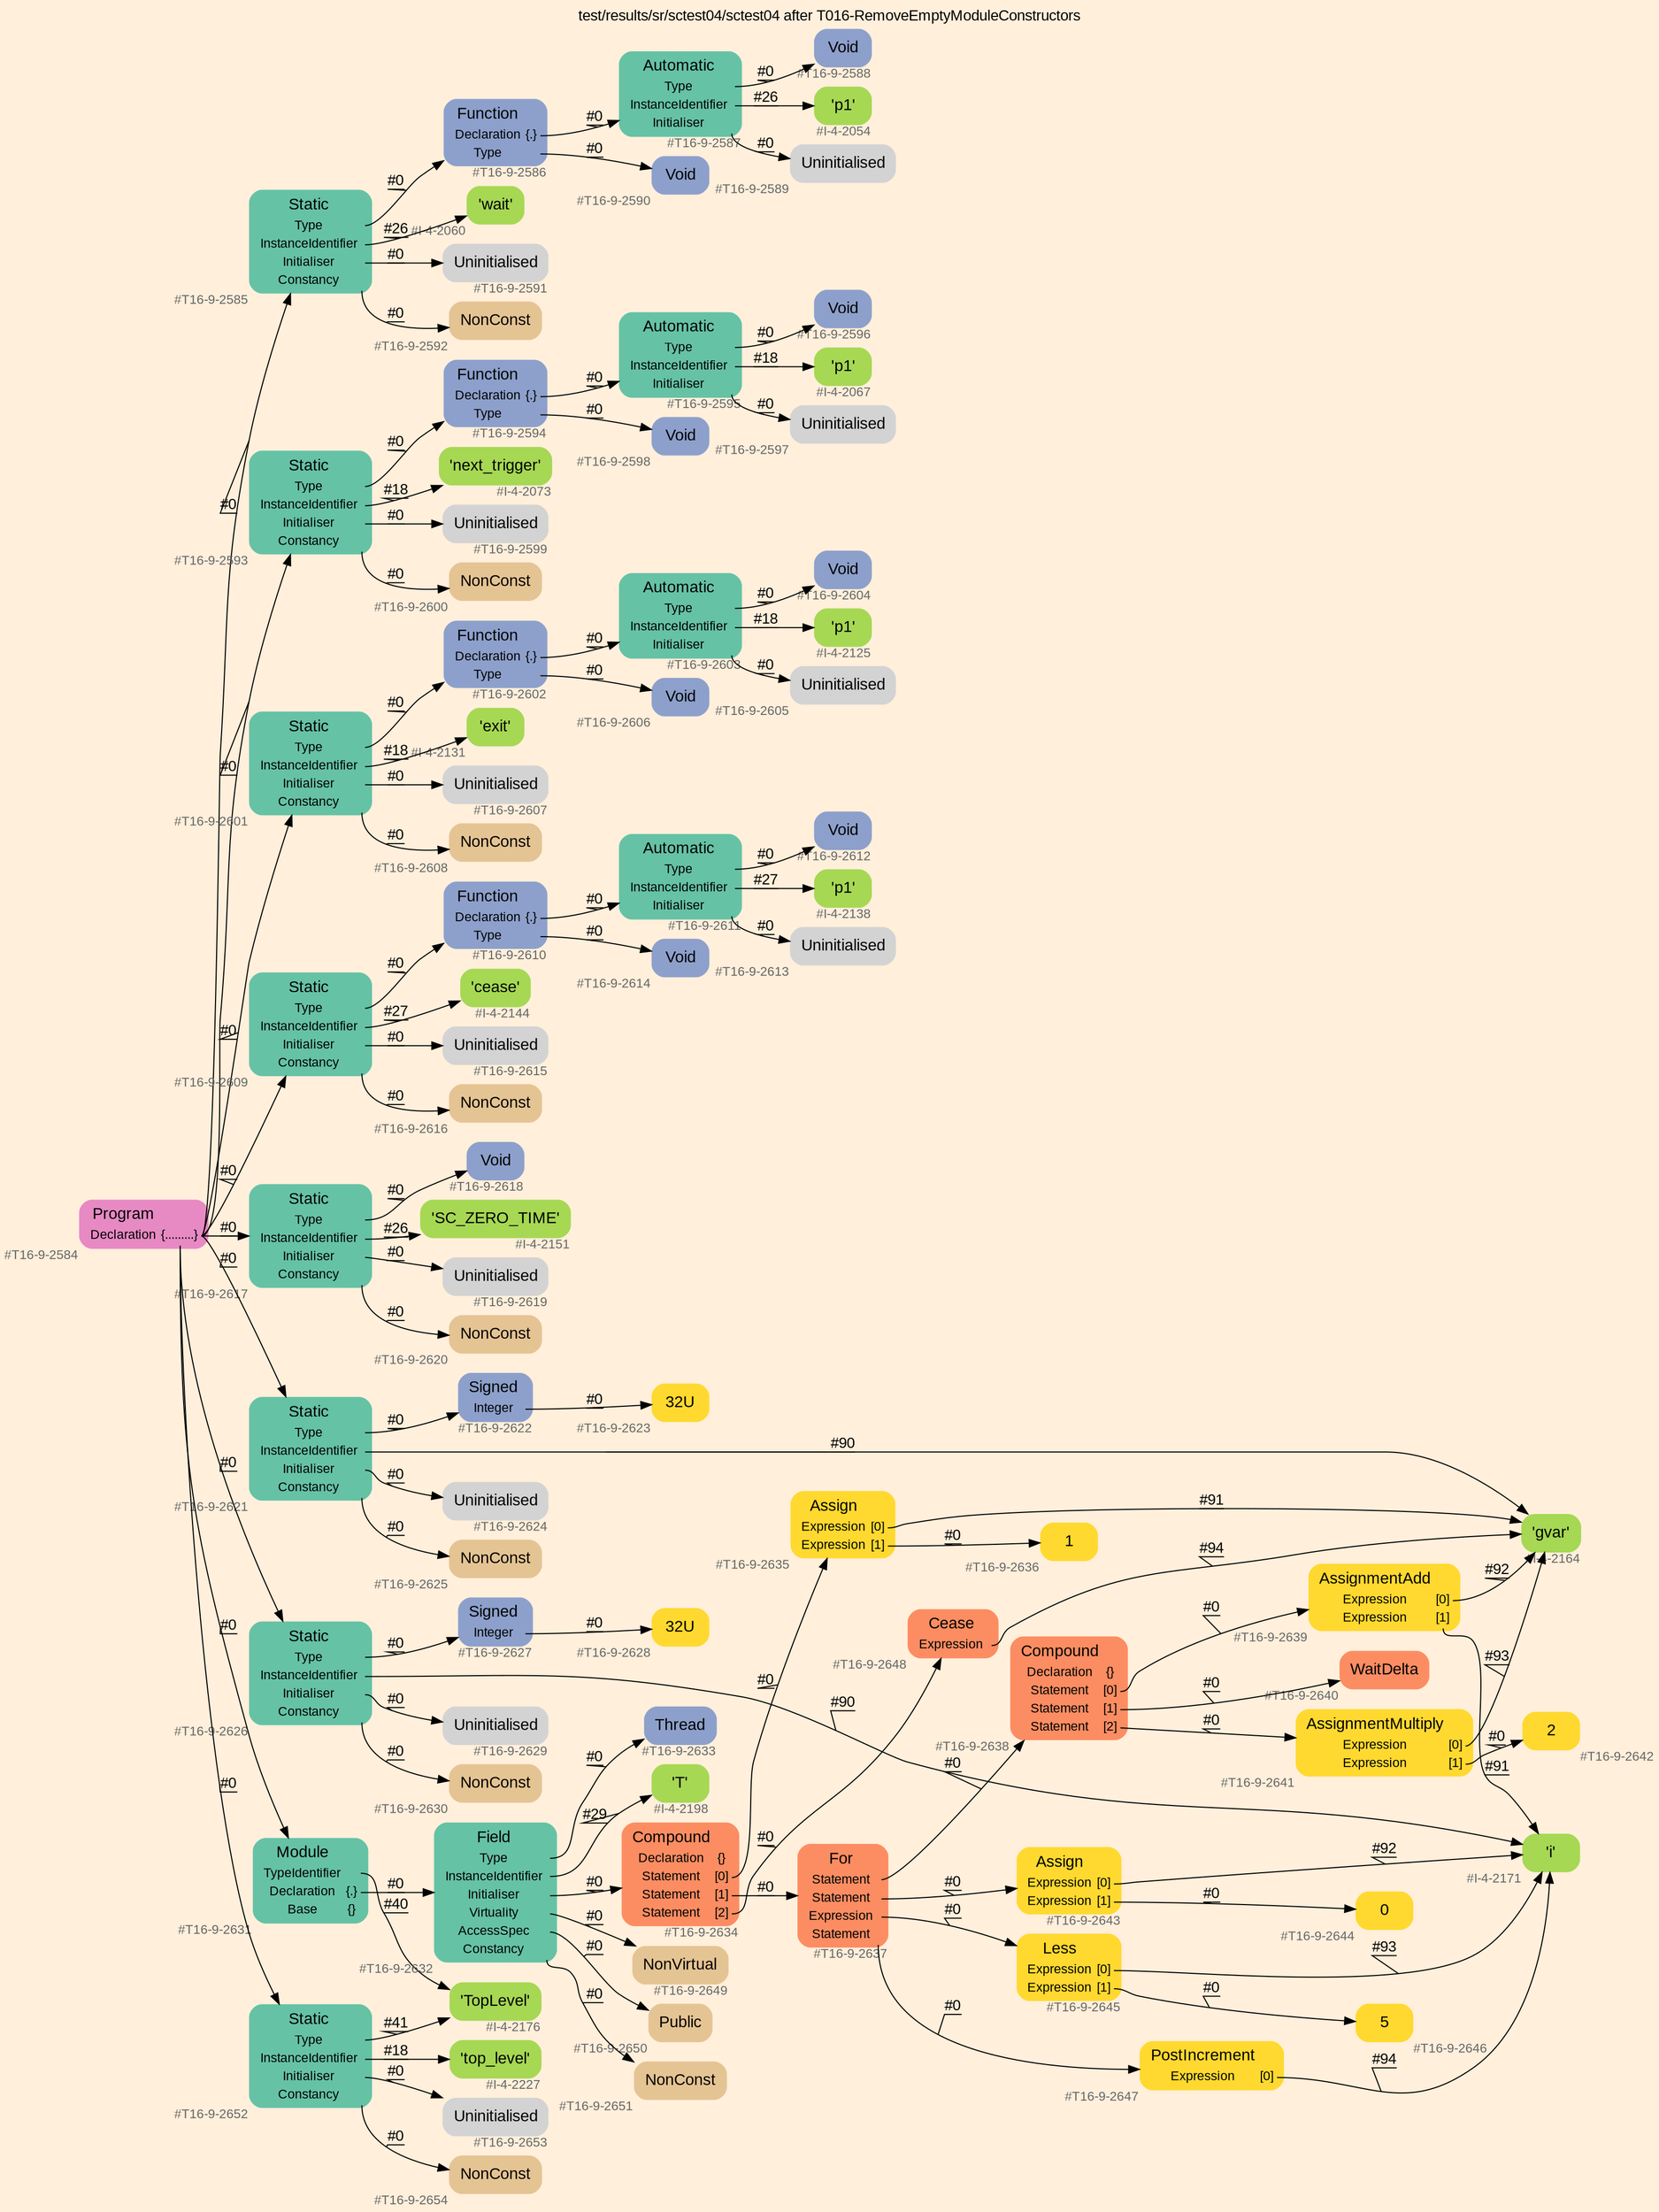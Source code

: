 digraph "test/results/sr/sctest04/sctest04 after T016-RemoveEmptyModuleConstructors" {
label = "test/results/sr/sctest04/sctest04 after T016-RemoveEmptyModuleConstructors"
labelloc = t
graph [
    rankdir = "LR"
    ranksep = 0.3
    bgcolor = antiquewhite1
    color = black
    fontcolor = black
    fontname = "Arial"
];
node [
    fontname = "Arial"
];
edge [
    fontname = "Arial"
];

// -------------------- node figure --------------------
// -------- block #T16-9-2584 ----------
"#T16-9-2584" [
    fillcolor = "/set28/4"
    xlabel = "#T16-9-2584"
    fontsize = "12"
    fontcolor = grey40
    shape = "plaintext"
    label = <<TABLE BORDER="0" CELLBORDER="0" CELLSPACING="0">
     <TR><TD><FONT COLOR="black" POINT-SIZE="15">Program</FONT></TD></TR>
     <TR><TD><FONT COLOR="black" POINT-SIZE="12">Declaration</FONT></TD><TD PORT="port0"><FONT COLOR="black" POINT-SIZE="12">{.........}</FONT></TD></TR>
    </TABLE>>
    style = "rounded,filled"
];

// -------- block #T16-9-2585 ----------
"#T16-9-2585" [
    fillcolor = "/set28/1"
    xlabel = "#T16-9-2585"
    fontsize = "12"
    fontcolor = grey40
    shape = "plaintext"
    label = <<TABLE BORDER="0" CELLBORDER="0" CELLSPACING="0">
     <TR><TD><FONT COLOR="black" POINT-SIZE="15">Static</FONT></TD></TR>
     <TR><TD><FONT COLOR="black" POINT-SIZE="12">Type</FONT></TD><TD PORT="port0"></TD></TR>
     <TR><TD><FONT COLOR="black" POINT-SIZE="12">InstanceIdentifier</FONT></TD><TD PORT="port1"></TD></TR>
     <TR><TD><FONT COLOR="black" POINT-SIZE="12">Initialiser</FONT></TD><TD PORT="port2"></TD></TR>
     <TR><TD><FONT COLOR="black" POINT-SIZE="12">Constancy</FONT></TD><TD PORT="port3"></TD></TR>
    </TABLE>>
    style = "rounded,filled"
];

// -------- block #T16-9-2586 ----------
"#T16-9-2586" [
    fillcolor = "/set28/3"
    xlabel = "#T16-9-2586"
    fontsize = "12"
    fontcolor = grey40
    shape = "plaintext"
    label = <<TABLE BORDER="0" CELLBORDER="0" CELLSPACING="0">
     <TR><TD><FONT COLOR="black" POINT-SIZE="15">Function</FONT></TD></TR>
     <TR><TD><FONT COLOR="black" POINT-SIZE="12">Declaration</FONT></TD><TD PORT="port0"><FONT COLOR="black" POINT-SIZE="12">{.}</FONT></TD></TR>
     <TR><TD><FONT COLOR="black" POINT-SIZE="12">Type</FONT></TD><TD PORT="port1"></TD></TR>
    </TABLE>>
    style = "rounded,filled"
];

// -------- block #T16-9-2587 ----------
"#T16-9-2587" [
    fillcolor = "/set28/1"
    xlabel = "#T16-9-2587"
    fontsize = "12"
    fontcolor = grey40
    shape = "plaintext"
    label = <<TABLE BORDER="0" CELLBORDER="0" CELLSPACING="0">
     <TR><TD><FONT COLOR="black" POINT-SIZE="15">Automatic</FONT></TD></TR>
     <TR><TD><FONT COLOR="black" POINT-SIZE="12">Type</FONT></TD><TD PORT="port0"></TD></TR>
     <TR><TD><FONT COLOR="black" POINT-SIZE="12">InstanceIdentifier</FONT></TD><TD PORT="port1"></TD></TR>
     <TR><TD><FONT COLOR="black" POINT-SIZE="12">Initialiser</FONT></TD><TD PORT="port2"></TD></TR>
    </TABLE>>
    style = "rounded,filled"
];

// -------- block #T16-9-2588 ----------
"#T16-9-2588" [
    fillcolor = "/set28/3"
    xlabel = "#T16-9-2588"
    fontsize = "12"
    fontcolor = grey40
    shape = "plaintext"
    label = <<TABLE BORDER="0" CELLBORDER="0" CELLSPACING="0">
     <TR><TD><FONT COLOR="black" POINT-SIZE="15">Void</FONT></TD></TR>
    </TABLE>>
    style = "rounded,filled"
];

// -------- block #I-4-2054 ----------
"#I-4-2054" [
    fillcolor = "/set28/5"
    xlabel = "#I-4-2054"
    fontsize = "12"
    fontcolor = grey40
    shape = "plaintext"
    label = <<TABLE BORDER="0" CELLBORDER="0" CELLSPACING="0">
     <TR><TD><FONT COLOR="black" POINT-SIZE="15">'p1'</FONT></TD></TR>
    </TABLE>>
    style = "rounded,filled"
];

// -------- block #T16-9-2589 ----------
"#T16-9-2589" [
    xlabel = "#T16-9-2589"
    fontsize = "12"
    fontcolor = grey40
    shape = "plaintext"
    label = <<TABLE BORDER="0" CELLBORDER="0" CELLSPACING="0">
     <TR><TD><FONT COLOR="black" POINT-SIZE="15">Uninitialised</FONT></TD></TR>
    </TABLE>>
    style = "rounded,filled"
];

// -------- block #T16-9-2590 ----------
"#T16-9-2590" [
    fillcolor = "/set28/3"
    xlabel = "#T16-9-2590"
    fontsize = "12"
    fontcolor = grey40
    shape = "plaintext"
    label = <<TABLE BORDER="0" CELLBORDER="0" CELLSPACING="0">
     <TR><TD><FONT COLOR="black" POINT-SIZE="15">Void</FONT></TD></TR>
    </TABLE>>
    style = "rounded,filled"
];

// -------- block #I-4-2060 ----------
"#I-4-2060" [
    fillcolor = "/set28/5"
    xlabel = "#I-4-2060"
    fontsize = "12"
    fontcolor = grey40
    shape = "plaintext"
    label = <<TABLE BORDER="0" CELLBORDER="0" CELLSPACING="0">
     <TR><TD><FONT COLOR="black" POINT-SIZE="15">'wait'</FONT></TD></TR>
    </TABLE>>
    style = "rounded,filled"
];

// -------- block #T16-9-2591 ----------
"#T16-9-2591" [
    xlabel = "#T16-9-2591"
    fontsize = "12"
    fontcolor = grey40
    shape = "plaintext"
    label = <<TABLE BORDER="0" CELLBORDER="0" CELLSPACING="0">
     <TR><TD><FONT COLOR="black" POINT-SIZE="15">Uninitialised</FONT></TD></TR>
    </TABLE>>
    style = "rounded,filled"
];

// -------- block #T16-9-2592 ----------
"#T16-9-2592" [
    fillcolor = "/set28/7"
    xlabel = "#T16-9-2592"
    fontsize = "12"
    fontcolor = grey40
    shape = "plaintext"
    label = <<TABLE BORDER="0" CELLBORDER="0" CELLSPACING="0">
     <TR><TD><FONT COLOR="black" POINT-SIZE="15">NonConst</FONT></TD></TR>
    </TABLE>>
    style = "rounded,filled"
];

// -------- block #T16-9-2593 ----------
"#T16-9-2593" [
    fillcolor = "/set28/1"
    xlabel = "#T16-9-2593"
    fontsize = "12"
    fontcolor = grey40
    shape = "plaintext"
    label = <<TABLE BORDER="0" CELLBORDER="0" CELLSPACING="0">
     <TR><TD><FONT COLOR="black" POINT-SIZE="15">Static</FONT></TD></TR>
     <TR><TD><FONT COLOR="black" POINT-SIZE="12">Type</FONT></TD><TD PORT="port0"></TD></TR>
     <TR><TD><FONT COLOR="black" POINT-SIZE="12">InstanceIdentifier</FONT></TD><TD PORT="port1"></TD></TR>
     <TR><TD><FONT COLOR="black" POINT-SIZE="12">Initialiser</FONT></TD><TD PORT="port2"></TD></TR>
     <TR><TD><FONT COLOR="black" POINT-SIZE="12">Constancy</FONT></TD><TD PORT="port3"></TD></TR>
    </TABLE>>
    style = "rounded,filled"
];

// -------- block #T16-9-2594 ----------
"#T16-9-2594" [
    fillcolor = "/set28/3"
    xlabel = "#T16-9-2594"
    fontsize = "12"
    fontcolor = grey40
    shape = "plaintext"
    label = <<TABLE BORDER="0" CELLBORDER="0" CELLSPACING="0">
     <TR><TD><FONT COLOR="black" POINT-SIZE="15">Function</FONT></TD></TR>
     <TR><TD><FONT COLOR="black" POINT-SIZE="12">Declaration</FONT></TD><TD PORT="port0"><FONT COLOR="black" POINT-SIZE="12">{.}</FONT></TD></TR>
     <TR><TD><FONT COLOR="black" POINT-SIZE="12">Type</FONT></TD><TD PORT="port1"></TD></TR>
    </TABLE>>
    style = "rounded,filled"
];

// -------- block #T16-9-2595 ----------
"#T16-9-2595" [
    fillcolor = "/set28/1"
    xlabel = "#T16-9-2595"
    fontsize = "12"
    fontcolor = grey40
    shape = "plaintext"
    label = <<TABLE BORDER="0" CELLBORDER="0" CELLSPACING="0">
     <TR><TD><FONT COLOR="black" POINT-SIZE="15">Automatic</FONT></TD></TR>
     <TR><TD><FONT COLOR="black" POINT-SIZE="12">Type</FONT></TD><TD PORT="port0"></TD></TR>
     <TR><TD><FONT COLOR="black" POINT-SIZE="12">InstanceIdentifier</FONT></TD><TD PORT="port1"></TD></TR>
     <TR><TD><FONT COLOR="black" POINT-SIZE="12">Initialiser</FONT></TD><TD PORT="port2"></TD></TR>
    </TABLE>>
    style = "rounded,filled"
];

// -------- block #T16-9-2596 ----------
"#T16-9-2596" [
    fillcolor = "/set28/3"
    xlabel = "#T16-9-2596"
    fontsize = "12"
    fontcolor = grey40
    shape = "plaintext"
    label = <<TABLE BORDER="0" CELLBORDER="0" CELLSPACING="0">
     <TR><TD><FONT COLOR="black" POINT-SIZE="15">Void</FONT></TD></TR>
    </TABLE>>
    style = "rounded,filled"
];

// -------- block #I-4-2067 ----------
"#I-4-2067" [
    fillcolor = "/set28/5"
    xlabel = "#I-4-2067"
    fontsize = "12"
    fontcolor = grey40
    shape = "plaintext"
    label = <<TABLE BORDER="0" CELLBORDER="0" CELLSPACING="0">
     <TR><TD><FONT COLOR="black" POINT-SIZE="15">'p1'</FONT></TD></TR>
    </TABLE>>
    style = "rounded,filled"
];

// -------- block #T16-9-2597 ----------
"#T16-9-2597" [
    xlabel = "#T16-9-2597"
    fontsize = "12"
    fontcolor = grey40
    shape = "plaintext"
    label = <<TABLE BORDER="0" CELLBORDER="0" CELLSPACING="0">
     <TR><TD><FONT COLOR="black" POINT-SIZE="15">Uninitialised</FONT></TD></TR>
    </TABLE>>
    style = "rounded,filled"
];

// -------- block #T16-9-2598 ----------
"#T16-9-2598" [
    fillcolor = "/set28/3"
    xlabel = "#T16-9-2598"
    fontsize = "12"
    fontcolor = grey40
    shape = "plaintext"
    label = <<TABLE BORDER="0" CELLBORDER="0" CELLSPACING="0">
     <TR><TD><FONT COLOR="black" POINT-SIZE="15">Void</FONT></TD></TR>
    </TABLE>>
    style = "rounded,filled"
];

// -------- block #I-4-2073 ----------
"#I-4-2073" [
    fillcolor = "/set28/5"
    xlabel = "#I-4-2073"
    fontsize = "12"
    fontcolor = grey40
    shape = "plaintext"
    label = <<TABLE BORDER="0" CELLBORDER="0" CELLSPACING="0">
     <TR><TD><FONT COLOR="black" POINT-SIZE="15">'next_trigger'</FONT></TD></TR>
    </TABLE>>
    style = "rounded,filled"
];

// -------- block #T16-9-2599 ----------
"#T16-9-2599" [
    xlabel = "#T16-9-2599"
    fontsize = "12"
    fontcolor = grey40
    shape = "plaintext"
    label = <<TABLE BORDER="0" CELLBORDER="0" CELLSPACING="0">
     <TR><TD><FONT COLOR="black" POINT-SIZE="15">Uninitialised</FONT></TD></TR>
    </TABLE>>
    style = "rounded,filled"
];

// -------- block #T16-9-2600 ----------
"#T16-9-2600" [
    fillcolor = "/set28/7"
    xlabel = "#T16-9-2600"
    fontsize = "12"
    fontcolor = grey40
    shape = "plaintext"
    label = <<TABLE BORDER="0" CELLBORDER="0" CELLSPACING="0">
     <TR><TD><FONT COLOR="black" POINT-SIZE="15">NonConst</FONT></TD></TR>
    </TABLE>>
    style = "rounded,filled"
];

// -------- block #T16-9-2601 ----------
"#T16-9-2601" [
    fillcolor = "/set28/1"
    xlabel = "#T16-9-2601"
    fontsize = "12"
    fontcolor = grey40
    shape = "plaintext"
    label = <<TABLE BORDER="0" CELLBORDER="0" CELLSPACING="0">
     <TR><TD><FONT COLOR="black" POINT-SIZE="15">Static</FONT></TD></TR>
     <TR><TD><FONT COLOR="black" POINT-SIZE="12">Type</FONT></TD><TD PORT="port0"></TD></TR>
     <TR><TD><FONT COLOR="black" POINT-SIZE="12">InstanceIdentifier</FONT></TD><TD PORT="port1"></TD></TR>
     <TR><TD><FONT COLOR="black" POINT-SIZE="12">Initialiser</FONT></TD><TD PORT="port2"></TD></TR>
     <TR><TD><FONT COLOR="black" POINT-SIZE="12">Constancy</FONT></TD><TD PORT="port3"></TD></TR>
    </TABLE>>
    style = "rounded,filled"
];

// -------- block #T16-9-2602 ----------
"#T16-9-2602" [
    fillcolor = "/set28/3"
    xlabel = "#T16-9-2602"
    fontsize = "12"
    fontcolor = grey40
    shape = "plaintext"
    label = <<TABLE BORDER="0" CELLBORDER="0" CELLSPACING="0">
     <TR><TD><FONT COLOR="black" POINT-SIZE="15">Function</FONT></TD></TR>
     <TR><TD><FONT COLOR="black" POINT-SIZE="12">Declaration</FONT></TD><TD PORT="port0"><FONT COLOR="black" POINT-SIZE="12">{.}</FONT></TD></TR>
     <TR><TD><FONT COLOR="black" POINT-SIZE="12">Type</FONT></TD><TD PORT="port1"></TD></TR>
    </TABLE>>
    style = "rounded,filled"
];

// -------- block #T16-9-2603 ----------
"#T16-9-2603" [
    fillcolor = "/set28/1"
    xlabel = "#T16-9-2603"
    fontsize = "12"
    fontcolor = grey40
    shape = "plaintext"
    label = <<TABLE BORDER="0" CELLBORDER="0" CELLSPACING="0">
     <TR><TD><FONT COLOR="black" POINT-SIZE="15">Automatic</FONT></TD></TR>
     <TR><TD><FONT COLOR="black" POINT-SIZE="12">Type</FONT></TD><TD PORT="port0"></TD></TR>
     <TR><TD><FONT COLOR="black" POINT-SIZE="12">InstanceIdentifier</FONT></TD><TD PORT="port1"></TD></TR>
     <TR><TD><FONT COLOR="black" POINT-SIZE="12">Initialiser</FONT></TD><TD PORT="port2"></TD></TR>
    </TABLE>>
    style = "rounded,filled"
];

// -------- block #T16-9-2604 ----------
"#T16-9-2604" [
    fillcolor = "/set28/3"
    xlabel = "#T16-9-2604"
    fontsize = "12"
    fontcolor = grey40
    shape = "plaintext"
    label = <<TABLE BORDER="0" CELLBORDER="0" CELLSPACING="0">
     <TR><TD><FONT COLOR="black" POINT-SIZE="15">Void</FONT></TD></TR>
    </TABLE>>
    style = "rounded,filled"
];

// -------- block #I-4-2125 ----------
"#I-4-2125" [
    fillcolor = "/set28/5"
    xlabel = "#I-4-2125"
    fontsize = "12"
    fontcolor = grey40
    shape = "plaintext"
    label = <<TABLE BORDER="0" CELLBORDER="0" CELLSPACING="0">
     <TR><TD><FONT COLOR="black" POINT-SIZE="15">'p1'</FONT></TD></TR>
    </TABLE>>
    style = "rounded,filled"
];

// -------- block #T16-9-2605 ----------
"#T16-9-2605" [
    xlabel = "#T16-9-2605"
    fontsize = "12"
    fontcolor = grey40
    shape = "plaintext"
    label = <<TABLE BORDER="0" CELLBORDER="0" CELLSPACING="0">
     <TR><TD><FONT COLOR="black" POINT-SIZE="15">Uninitialised</FONT></TD></TR>
    </TABLE>>
    style = "rounded,filled"
];

// -------- block #T16-9-2606 ----------
"#T16-9-2606" [
    fillcolor = "/set28/3"
    xlabel = "#T16-9-2606"
    fontsize = "12"
    fontcolor = grey40
    shape = "plaintext"
    label = <<TABLE BORDER="0" CELLBORDER="0" CELLSPACING="0">
     <TR><TD><FONT COLOR="black" POINT-SIZE="15">Void</FONT></TD></TR>
    </TABLE>>
    style = "rounded,filled"
];

// -------- block #I-4-2131 ----------
"#I-4-2131" [
    fillcolor = "/set28/5"
    xlabel = "#I-4-2131"
    fontsize = "12"
    fontcolor = grey40
    shape = "plaintext"
    label = <<TABLE BORDER="0" CELLBORDER="0" CELLSPACING="0">
     <TR><TD><FONT COLOR="black" POINT-SIZE="15">'exit'</FONT></TD></TR>
    </TABLE>>
    style = "rounded,filled"
];

// -------- block #T16-9-2607 ----------
"#T16-9-2607" [
    xlabel = "#T16-9-2607"
    fontsize = "12"
    fontcolor = grey40
    shape = "plaintext"
    label = <<TABLE BORDER="0" CELLBORDER="0" CELLSPACING="0">
     <TR><TD><FONT COLOR="black" POINT-SIZE="15">Uninitialised</FONT></TD></TR>
    </TABLE>>
    style = "rounded,filled"
];

// -------- block #T16-9-2608 ----------
"#T16-9-2608" [
    fillcolor = "/set28/7"
    xlabel = "#T16-9-2608"
    fontsize = "12"
    fontcolor = grey40
    shape = "plaintext"
    label = <<TABLE BORDER="0" CELLBORDER="0" CELLSPACING="0">
     <TR><TD><FONT COLOR="black" POINT-SIZE="15">NonConst</FONT></TD></TR>
    </TABLE>>
    style = "rounded,filled"
];

// -------- block #T16-9-2609 ----------
"#T16-9-2609" [
    fillcolor = "/set28/1"
    xlabel = "#T16-9-2609"
    fontsize = "12"
    fontcolor = grey40
    shape = "plaintext"
    label = <<TABLE BORDER="0" CELLBORDER="0" CELLSPACING="0">
     <TR><TD><FONT COLOR="black" POINT-SIZE="15">Static</FONT></TD></TR>
     <TR><TD><FONT COLOR="black" POINT-SIZE="12">Type</FONT></TD><TD PORT="port0"></TD></TR>
     <TR><TD><FONT COLOR="black" POINT-SIZE="12">InstanceIdentifier</FONT></TD><TD PORT="port1"></TD></TR>
     <TR><TD><FONT COLOR="black" POINT-SIZE="12">Initialiser</FONT></TD><TD PORT="port2"></TD></TR>
     <TR><TD><FONT COLOR="black" POINT-SIZE="12">Constancy</FONT></TD><TD PORT="port3"></TD></TR>
    </TABLE>>
    style = "rounded,filled"
];

// -------- block #T16-9-2610 ----------
"#T16-9-2610" [
    fillcolor = "/set28/3"
    xlabel = "#T16-9-2610"
    fontsize = "12"
    fontcolor = grey40
    shape = "plaintext"
    label = <<TABLE BORDER="0" CELLBORDER="0" CELLSPACING="0">
     <TR><TD><FONT COLOR="black" POINT-SIZE="15">Function</FONT></TD></TR>
     <TR><TD><FONT COLOR="black" POINT-SIZE="12">Declaration</FONT></TD><TD PORT="port0"><FONT COLOR="black" POINT-SIZE="12">{.}</FONT></TD></TR>
     <TR><TD><FONT COLOR="black" POINT-SIZE="12">Type</FONT></TD><TD PORT="port1"></TD></TR>
    </TABLE>>
    style = "rounded,filled"
];

// -------- block #T16-9-2611 ----------
"#T16-9-2611" [
    fillcolor = "/set28/1"
    xlabel = "#T16-9-2611"
    fontsize = "12"
    fontcolor = grey40
    shape = "plaintext"
    label = <<TABLE BORDER="0" CELLBORDER="0" CELLSPACING="0">
     <TR><TD><FONT COLOR="black" POINT-SIZE="15">Automatic</FONT></TD></TR>
     <TR><TD><FONT COLOR="black" POINT-SIZE="12">Type</FONT></TD><TD PORT="port0"></TD></TR>
     <TR><TD><FONT COLOR="black" POINT-SIZE="12">InstanceIdentifier</FONT></TD><TD PORT="port1"></TD></TR>
     <TR><TD><FONT COLOR="black" POINT-SIZE="12">Initialiser</FONT></TD><TD PORT="port2"></TD></TR>
    </TABLE>>
    style = "rounded,filled"
];

// -------- block #T16-9-2612 ----------
"#T16-9-2612" [
    fillcolor = "/set28/3"
    xlabel = "#T16-9-2612"
    fontsize = "12"
    fontcolor = grey40
    shape = "plaintext"
    label = <<TABLE BORDER="0" CELLBORDER="0" CELLSPACING="0">
     <TR><TD><FONT COLOR="black" POINT-SIZE="15">Void</FONT></TD></TR>
    </TABLE>>
    style = "rounded,filled"
];

// -------- block #I-4-2138 ----------
"#I-4-2138" [
    fillcolor = "/set28/5"
    xlabel = "#I-4-2138"
    fontsize = "12"
    fontcolor = grey40
    shape = "plaintext"
    label = <<TABLE BORDER="0" CELLBORDER="0" CELLSPACING="0">
     <TR><TD><FONT COLOR="black" POINT-SIZE="15">'p1'</FONT></TD></TR>
    </TABLE>>
    style = "rounded,filled"
];

// -------- block #T16-9-2613 ----------
"#T16-9-2613" [
    xlabel = "#T16-9-2613"
    fontsize = "12"
    fontcolor = grey40
    shape = "plaintext"
    label = <<TABLE BORDER="0" CELLBORDER="0" CELLSPACING="0">
     <TR><TD><FONT COLOR="black" POINT-SIZE="15">Uninitialised</FONT></TD></TR>
    </TABLE>>
    style = "rounded,filled"
];

// -------- block #T16-9-2614 ----------
"#T16-9-2614" [
    fillcolor = "/set28/3"
    xlabel = "#T16-9-2614"
    fontsize = "12"
    fontcolor = grey40
    shape = "plaintext"
    label = <<TABLE BORDER="0" CELLBORDER="0" CELLSPACING="0">
     <TR><TD><FONT COLOR="black" POINT-SIZE="15">Void</FONT></TD></TR>
    </TABLE>>
    style = "rounded,filled"
];

// -------- block #I-4-2144 ----------
"#I-4-2144" [
    fillcolor = "/set28/5"
    xlabel = "#I-4-2144"
    fontsize = "12"
    fontcolor = grey40
    shape = "plaintext"
    label = <<TABLE BORDER="0" CELLBORDER="0" CELLSPACING="0">
     <TR><TD><FONT COLOR="black" POINT-SIZE="15">'cease'</FONT></TD></TR>
    </TABLE>>
    style = "rounded,filled"
];

// -------- block #T16-9-2615 ----------
"#T16-9-2615" [
    xlabel = "#T16-9-2615"
    fontsize = "12"
    fontcolor = grey40
    shape = "plaintext"
    label = <<TABLE BORDER="0" CELLBORDER="0" CELLSPACING="0">
     <TR><TD><FONT COLOR="black" POINT-SIZE="15">Uninitialised</FONT></TD></TR>
    </TABLE>>
    style = "rounded,filled"
];

// -------- block #T16-9-2616 ----------
"#T16-9-2616" [
    fillcolor = "/set28/7"
    xlabel = "#T16-9-2616"
    fontsize = "12"
    fontcolor = grey40
    shape = "plaintext"
    label = <<TABLE BORDER="0" CELLBORDER="0" CELLSPACING="0">
     <TR><TD><FONT COLOR="black" POINT-SIZE="15">NonConst</FONT></TD></TR>
    </TABLE>>
    style = "rounded,filled"
];

// -------- block #T16-9-2617 ----------
"#T16-9-2617" [
    fillcolor = "/set28/1"
    xlabel = "#T16-9-2617"
    fontsize = "12"
    fontcolor = grey40
    shape = "plaintext"
    label = <<TABLE BORDER="0" CELLBORDER="0" CELLSPACING="0">
     <TR><TD><FONT COLOR="black" POINT-SIZE="15">Static</FONT></TD></TR>
     <TR><TD><FONT COLOR="black" POINT-SIZE="12">Type</FONT></TD><TD PORT="port0"></TD></TR>
     <TR><TD><FONT COLOR="black" POINT-SIZE="12">InstanceIdentifier</FONT></TD><TD PORT="port1"></TD></TR>
     <TR><TD><FONT COLOR="black" POINT-SIZE="12">Initialiser</FONT></TD><TD PORT="port2"></TD></TR>
     <TR><TD><FONT COLOR="black" POINT-SIZE="12">Constancy</FONT></TD><TD PORT="port3"></TD></TR>
    </TABLE>>
    style = "rounded,filled"
];

// -------- block #T16-9-2618 ----------
"#T16-9-2618" [
    fillcolor = "/set28/3"
    xlabel = "#T16-9-2618"
    fontsize = "12"
    fontcolor = grey40
    shape = "plaintext"
    label = <<TABLE BORDER="0" CELLBORDER="0" CELLSPACING="0">
     <TR><TD><FONT COLOR="black" POINT-SIZE="15">Void</FONT></TD></TR>
    </TABLE>>
    style = "rounded,filled"
];

// -------- block #I-4-2151 ----------
"#I-4-2151" [
    fillcolor = "/set28/5"
    xlabel = "#I-4-2151"
    fontsize = "12"
    fontcolor = grey40
    shape = "plaintext"
    label = <<TABLE BORDER="0" CELLBORDER="0" CELLSPACING="0">
     <TR><TD><FONT COLOR="black" POINT-SIZE="15">'SC_ZERO_TIME'</FONT></TD></TR>
    </TABLE>>
    style = "rounded,filled"
];

// -------- block #T16-9-2619 ----------
"#T16-9-2619" [
    xlabel = "#T16-9-2619"
    fontsize = "12"
    fontcolor = grey40
    shape = "plaintext"
    label = <<TABLE BORDER="0" CELLBORDER="0" CELLSPACING="0">
     <TR><TD><FONT COLOR="black" POINT-SIZE="15">Uninitialised</FONT></TD></TR>
    </TABLE>>
    style = "rounded,filled"
];

// -------- block #T16-9-2620 ----------
"#T16-9-2620" [
    fillcolor = "/set28/7"
    xlabel = "#T16-9-2620"
    fontsize = "12"
    fontcolor = grey40
    shape = "plaintext"
    label = <<TABLE BORDER="0" CELLBORDER="0" CELLSPACING="0">
     <TR><TD><FONT COLOR="black" POINT-SIZE="15">NonConst</FONT></TD></TR>
    </TABLE>>
    style = "rounded,filled"
];

// -------- block #T16-9-2621 ----------
"#T16-9-2621" [
    fillcolor = "/set28/1"
    xlabel = "#T16-9-2621"
    fontsize = "12"
    fontcolor = grey40
    shape = "plaintext"
    label = <<TABLE BORDER="0" CELLBORDER="0" CELLSPACING="0">
     <TR><TD><FONT COLOR="black" POINT-SIZE="15">Static</FONT></TD></TR>
     <TR><TD><FONT COLOR="black" POINT-SIZE="12">Type</FONT></TD><TD PORT="port0"></TD></TR>
     <TR><TD><FONT COLOR="black" POINT-SIZE="12">InstanceIdentifier</FONT></TD><TD PORT="port1"></TD></TR>
     <TR><TD><FONT COLOR="black" POINT-SIZE="12">Initialiser</FONT></TD><TD PORT="port2"></TD></TR>
     <TR><TD><FONT COLOR="black" POINT-SIZE="12">Constancy</FONT></TD><TD PORT="port3"></TD></TR>
    </TABLE>>
    style = "rounded,filled"
];

// -------- block #T16-9-2622 ----------
"#T16-9-2622" [
    fillcolor = "/set28/3"
    xlabel = "#T16-9-2622"
    fontsize = "12"
    fontcolor = grey40
    shape = "plaintext"
    label = <<TABLE BORDER="0" CELLBORDER="0" CELLSPACING="0">
     <TR><TD><FONT COLOR="black" POINT-SIZE="15">Signed</FONT></TD></TR>
     <TR><TD><FONT COLOR="black" POINT-SIZE="12">Integer</FONT></TD><TD PORT="port0"></TD></TR>
    </TABLE>>
    style = "rounded,filled"
];

// -------- block #T16-9-2623 ----------
"#T16-9-2623" [
    fillcolor = "/set28/6"
    xlabel = "#T16-9-2623"
    fontsize = "12"
    fontcolor = grey40
    shape = "plaintext"
    label = <<TABLE BORDER="0" CELLBORDER="0" CELLSPACING="0">
     <TR><TD><FONT COLOR="black" POINT-SIZE="15">32U</FONT></TD></TR>
    </TABLE>>
    style = "rounded,filled"
];

// -------- block #I-4-2164 ----------
"#I-4-2164" [
    fillcolor = "/set28/5"
    xlabel = "#I-4-2164"
    fontsize = "12"
    fontcolor = grey40
    shape = "plaintext"
    label = <<TABLE BORDER="0" CELLBORDER="0" CELLSPACING="0">
     <TR><TD><FONT COLOR="black" POINT-SIZE="15">'gvar'</FONT></TD></TR>
    </TABLE>>
    style = "rounded,filled"
];

// -------- block #T16-9-2624 ----------
"#T16-9-2624" [
    xlabel = "#T16-9-2624"
    fontsize = "12"
    fontcolor = grey40
    shape = "plaintext"
    label = <<TABLE BORDER="0" CELLBORDER="0" CELLSPACING="0">
     <TR><TD><FONT COLOR="black" POINT-SIZE="15">Uninitialised</FONT></TD></TR>
    </TABLE>>
    style = "rounded,filled"
];

// -------- block #T16-9-2625 ----------
"#T16-9-2625" [
    fillcolor = "/set28/7"
    xlabel = "#T16-9-2625"
    fontsize = "12"
    fontcolor = grey40
    shape = "plaintext"
    label = <<TABLE BORDER="0" CELLBORDER="0" CELLSPACING="0">
     <TR><TD><FONT COLOR="black" POINT-SIZE="15">NonConst</FONT></TD></TR>
    </TABLE>>
    style = "rounded,filled"
];

// -------- block #T16-9-2626 ----------
"#T16-9-2626" [
    fillcolor = "/set28/1"
    xlabel = "#T16-9-2626"
    fontsize = "12"
    fontcolor = grey40
    shape = "plaintext"
    label = <<TABLE BORDER="0" CELLBORDER="0" CELLSPACING="0">
     <TR><TD><FONT COLOR="black" POINT-SIZE="15">Static</FONT></TD></TR>
     <TR><TD><FONT COLOR="black" POINT-SIZE="12">Type</FONT></TD><TD PORT="port0"></TD></TR>
     <TR><TD><FONT COLOR="black" POINT-SIZE="12">InstanceIdentifier</FONT></TD><TD PORT="port1"></TD></TR>
     <TR><TD><FONT COLOR="black" POINT-SIZE="12">Initialiser</FONT></TD><TD PORT="port2"></TD></TR>
     <TR><TD><FONT COLOR="black" POINT-SIZE="12">Constancy</FONT></TD><TD PORT="port3"></TD></TR>
    </TABLE>>
    style = "rounded,filled"
];

// -------- block #T16-9-2627 ----------
"#T16-9-2627" [
    fillcolor = "/set28/3"
    xlabel = "#T16-9-2627"
    fontsize = "12"
    fontcolor = grey40
    shape = "plaintext"
    label = <<TABLE BORDER="0" CELLBORDER="0" CELLSPACING="0">
     <TR><TD><FONT COLOR="black" POINT-SIZE="15">Signed</FONT></TD></TR>
     <TR><TD><FONT COLOR="black" POINT-SIZE="12">Integer</FONT></TD><TD PORT="port0"></TD></TR>
    </TABLE>>
    style = "rounded,filled"
];

// -------- block #T16-9-2628 ----------
"#T16-9-2628" [
    fillcolor = "/set28/6"
    xlabel = "#T16-9-2628"
    fontsize = "12"
    fontcolor = grey40
    shape = "plaintext"
    label = <<TABLE BORDER="0" CELLBORDER="0" CELLSPACING="0">
     <TR><TD><FONT COLOR="black" POINT-SIZE="15">32U</FONT></TD></TR>
    </TABLE>>
    style = "rounded,filled"
];

// -------- block #I-4-2171 ----------
"#I-4-2171" [
    fillcolor = "/set28/5"
    xlabel = "#I-4-2171"
    fontsize = "12"
    fontcolor = grey40
    shape = "plaintext"
    label = <<TABLE BORDER="0" CELLBORDER="0" CELLSPACING="0">
     <TR><TD><FONT COLOR="black" POINT-SIZE="15">'i'</FONT></TD></TR>
    </TABLE>>
    style = "rounded,filled"
];

// -------- block #T16-9-2629 ----------
"#T16-9-2629" [
    xlabel = "#T16-9-2629"
    fontsize = "12"
    fontcolor = grey40
    shape = "plaintext"
    label = <<TABLE BORDER="0" CELLBORDER="0" CELLSPACING="0">
     <TR><TD><FONT COLOR="black" POINT-SIZE="15">Uninitialised</FONT></TD></TR>
    </TABLE>>
    style = "rounded,filled"
];

// -------- block #T16-9-2630 ----------
"#T16-9-2630" [
    fillcolor = "/set28/7"
    xlabel = "#T16-9-2630"
    fontsize = "12"
    fontcolor = grey40
    shape = "plaintext"
    label = <<TABLE BORDER="0" CELLBORDER="0" CELLSPACING="0">
     <TR><TD><FONT COLOR="black" POINT-SIZE="15">NonConst</FONT></TD></TR>
    </TABLE>>
    style = "rounded,filled"
];

// -------- block #T16-9-2631 ----------
"#T16-9-2631" [
    fillcolor = "/set28/1"
    xlabel = "#T16-9-2631"
    fontsize = "12"
    fontcolor = grey40
    shape = "plaintext"
    label = <<TABLE BORDER="0" CELLBORDER="0" CELLSPACING="0">
     <TR><TD><FONT COLOR="black" POINT-SIZE="15">Module</FONT></TD></TR>
     <TR><TD><FONT COLOR="black" POINT-SIZE="12">TypeIdentifier</FONT></TD><TD PORT="port0"></TD></TR>
     <TR><TD><FONT COLOR="black" POINT-SIZE="12">Declaration</FONT></TD><TD PORT="port1"><FONT COLOR="black" POINT-SIZE="12">{.}</FONT></TD></TR>
     <TR><TD><FONT COLOR="black" POINT-SIZE="12">Base</FONT></TD><TD PORT="port2"><FONT COLOR="black" POINT-SIZE="12">{}</FONT></TD></TR>
    </TABLE>>
    style = "rounded,filled"
];

// -------- block #I-4-2176 ----------
"#I-4-2176" [
    fillcolor = "/set28/5"
    xlabel = "#I-4-2176"
    fontsize = "12"
    fontcolor = grey40
    shape = "plaintext"
    label = <<TABLE BORDER="0" CELLBORDER="0" CELLSPACING="0">
     <TR><TD><FONT COLOR="black" POINT-SIZE="15">'TopLevel'</FONT></TD></TR>
    </TABLE>>
    style = "rounded,filled"
];

// -------- block #T16-9-2632 ----------
"#T16-9-2632" [
    fillcolor = "/set28/1"
    xlabel = "#T16-9-2632"
    fontsize = "12"
    fontcolor = grey40
    shape = "plaintext"
    label = <<TABLE BORDER="0" CELLBORDER="0" CELLSPACING="0">
     <TR><TD><FONT COLOR="black" POINT-SIZE="15">Field</FONT></TD></TR>
     <TR><TD><FONT COLOR="black" POINT-SIZE="12">Type</FONT></TD><TD PORT="port0"></TD></TR>
     <TR><TD><FONT COLOR="black" POINT-SIZE="12">InstanceIdentifier</FONT></TD><TD PORT="port1"></TD></TR>
     <TR><TD><FONT COLOR="black" POINT-SIZE="12">Initialiser</FONT></TD><TD PORT="port2"></TD></TR>
     <TR><TD><FONT COLOR="black" POINT-SIZE="12">Virtuality</FONT></TD><TD PORT="port3"></TD></TR>
     <TR><TD><FONT COLOR="black" POINT-SIZE="12">AccessSpec</FONT></TD><TD PORT="port4"></TD></TR>
     <TR><TD><FONT COLOR="black" POINT-SIZE="12">Constancy</FONT></TD><TD PORT="port5"></TD></TR>
    </TABLE>>
    style = "rounded,filled"
];

// -------- block #T16-9-2633 ----------
"#T16-9-2633" [
    fillcolor = "/set28/3"
    xlabel = "#T16-9-2633"
    fontsize = "12"
    fontcolor = grey40
    shape = "plaintext"
    label = <<TABLE BORDER="0" CELLBORDER="0" CELLSPACING="0">
     <TR><TD><FONT COLOR="black" POINT-SIZE="15">Thread</FONT></TD></TR>
    </TABLE>>
    style = "rounded,filled"
];

// -------- block #I-4-2198 ----------
"#I-4-2198" [
    fillcolor = "/set28/5"
    xlabel = "#I-4-2198"
    fontsize = "12"
    fontcolor = grey40
    shape = "plaintext"
    label = <<TABLE BORDER="0" CELLBORDER="0" CELLSPACING="0">
     <TR><TD><FONT COLOR="black" POINT-SIZE="15">'T'</FONT></TD></TR>
    </TABLE>>
    style = "rounded,filled"
];

// -------- block #T16-9-2634 ----------
"#T16-9-2634" [
    fillcolor = "/set28/2"
    xlabel = "#T16-9-2634"
    fontsize = "12"
    fontcolor = grey40
    shape = "plaintext"
    label = <<TABLE BORDER="0" CELLBORDER="0" CELLSPACING="0">
     <TR><TD><FONT COLOR="black" POINT-SIZE="15">Compound</FONT></TD></TR>
     <TR><TD><FONT COLOR="black" POINT-SIZE="12">Declaration</FONT></TD><TD PORT="port0"><FONT COLOR="black" POINT-SIZE="12">{}</FONT></TD></TR>
     <TR><TD><FONT COLOR="black" POINT-SIZE="12">Statement</FONT></TD><TD PORT="port1"><FONT COLOR="black" POINT-SIZE="12">[0]</FONT></TD></TR>
     <TR><TD><FONT COLOR="black" POINT-SIZE="12">Statement</FONT></TD><TD PORT="port2"><FONT COLOR="black" POINT-SIZE="12">[1]</FONT></TD></TR>
     <TR><TD><FONT COLOR="black" POINT-SIZE="12">Statement</FONT></TD><TD PORT="port3"><FONT COLOR="black" POINT-SIZE="12">[2]</FONT></TD></TR>
    </TABLE>>
    style = "rounded,filled"
];

// -------- block #T16-9-2635 ----------
"#T16-9-2635" [
    fillcolor = "/set28/6"
    xlabel = "#T16-9-2635"
    fontsize = "12"
    fontcolor = grey40
    shape = "plaintext"
    label = <<TABLE BORDER="0" CELLBORDER="0" CELLSPACING="0">
     <TR><TD><FONT COLOR="black" POINT-SIZE="15">Assign</FONT></TD></TR>
     <TR><TD><FONT COLOR="black" POINT-SIZE="12">Expression</FONT></TD><TD PORT="port0"><FONT COLOR="black" POINT-SIZE="12">[0]</FONT></TD></TR>
     <TR><TD><FONT COLOR="black" POINT-SIZE="12">Expression</FONT></TD><TD PORT="port1"><FONT COLOR="black" POINT-SIZE="12">[1]</FONT></TD></TR>
    </TABLE>>
    style = "rounded,filled"
];

// -------- block #T16-9-2636 ----------
"#T16-9-2636" [
    fillcolor = "/set28/6"
    xlabel = "#T16-9-2636"
    fontsize = "12"
    fontcolor = grey40
    shape = "plaintext"
    label = <<TABLE BORDER="0" CELLBORDER="0" CELLSPACING="0">
     <TR><TD><FONT COLOR="black" POINT-SIZE="15">1</FONT></TD></TR>
    </TABLE>>
    style = "rounded,filled"
];

// -------- block #T16-9-2637 ----------
"#T16-9-2637" [
    fillcolor = "/set28/2"
    xlabel = "#T16-9-2637"
    fontsize = "12"
    fontcolor = grey40
    shape = "plaintext"
    label = <<TABLE BORDER="0" CELLBORDER="0" CELLSPACING="0">
     <TR><TD><FONT COLOR="black" POINT-SIZE="15">For</FONT></TD></TR>
     <TR><TD><FONT COLOR="black" POINT-SIZE="12">Statement</FONT></TD><TD PORT="port0"></TD></TR>
     <TR><TD><FONT COLOR="black" POINT-SIZE="12">Statement</FONT></TD><TD PORT="port1"></TD></TR>
     <TR><TD><FONT COLOR="black" POINT-SIZE="12">Expression</FONT></TD><TD PORT="port2"></TD></TR>
     <TR><TD><FONT COLOR="black" POINT-SIZE="12">Statement</FONT></TD><TD PORT="port3"></TD></TR>
    </TABLE>>
    style = "rounded,filled"
];

// -------- block #T16-9-2638 ----------
"#T16-9-2638" [
    fillcolor = "/set28/2"
    xlabel = "#T16-9-2638"
    fontsize = "12"
    fontcolor = grey40
    shape = "plaintext"
    label = <<TABLE BORDER="0" CELLBORDER="0" CELLSPACING="0">
     <TR><TD><FONT COLOR="black" POINT-SIZE="15">Compound</FONT></TD></TR>
     <TR><TD><FONT COLOR="black" POINT-SIZE="12">Declaration</FONT></TD><TD PORT="port0"><FONT COLOR="black" POINT-SIZE="12">{}</FONT></TD></TR>
     <TR><TD><FONT COLOR="black" POINT-SIZE="12">Statement</FONT></TD><TD PORT="port1"><FONT COLOR="black" POINT-SIZE="12">[0]</FONT></TD></TR>
     <TR><TD><FONT COLOR="black" POINT-SIZE="12">Statement</FONT></TD><TD PORT="port2"><FONT COLOR="black" POINT-SIZE="12">[1]</FONT></TD></TR>
     <TR><TD><FONT COLOR="black" POINT-SIZE="12">Statement</FONT></TD><TD PORT="port3"><FONT COLOR="black" POINT-SIZE="12">[2]</FONT></TD></TR>
    </TABLE>>
    style = "rounded,filled"
];

// -------- block #T16-9-2639 ----------
"#T16-9-2639" [
    fillcolor = "/set28/6"
    xlabel = "#T16-9-2639"
    fontsize = "12"
    fontcolor = grey40
    shape = "plaintext"
    label = <<TABLE BORDER="0" CELLBORDER="0" CELLSPACING="0">
     <TR><TD><FONT COLOR="black" POINT-SIZE="15">AssignmentAdd</FONT></TD></TR>
     <TR><TD><FONT COLOR="black" POINT-SIZE="12">Expression</FONT></TD><TD PORT="port0"><FONT COLOR="black" POINT-SIZE="12">[0]</FONT></TD></TR>
     <TR><TD><FONT COLOR="black" POINT-SIZE="12">Expression</FONT></TD><TD PORT="port1"><FONT COLOR="black" POINT-SIZE="12">[1]</FONT></TD></TR>
    </TABLE>>
    style = "rounded,filled"
];

// -------- block #T16-9-2640 ----------
"#T16-9-2640" [
    fillcolor = "/set28/2"
    xlabel = "#T16-9-2640"
    fontsize = "12"
    fontcolor = grey40
    shape = "plaintext"
    label = <<TABLE BORDER="0" CELLBORDER="0" CELLSPACING="0">
     <TR><TD><FONT COLOR="black" POINT-SIZE="15">WaitDelta</FONT></TD></TR>
    </TABLE>>
    style = "rounded,filled"
];

// -------- block #T16-9-2641 ----------
"#T16-9-2641" [
    fillcolor = "/set28/6"
    xlabel = "#T16-9-2641"
    fontsize = "12"
    fontcolor = grey40
    shape = "plaintext"
    label = <<TABLE BORDER="0" CELLBORDER="0" CELLSPACING="0">
     <TR><TD><FONT COLOR="black" POINT-SIZE="15">AssignmentMultiply</FONT></TD></TR>
     <TR><TD><FONT COLOR="black" POINT-SIZE="12">Expression</FONT></TD><TD PORT="port0"><FONT COLOR="black" POINT-SIZE="12">[0]</FONT></TD></TR>
     <TR><TD><FONT COLOR="black" POINT-SIZE="12">Expression</FONT></TD><TD PORT="port1"><FONT COLOR="black" POINT-SIZE="12">[1]</FONT></TD></TR>
    </TABLE>>
    style = "rounded,filled"
];

// -------- block #T16-9-2642 ----------
"#T16-9-2642" [
    fillcolor = "/set28/6"
    xlabel = "#T16-9-2642"
    fontsize = "12"
    fontcolor = grey40
    shape = "plaintext"
    label = <<TABLE BORDER="0" CELLBORDER="0" CELLSPACING="0">
     <TR><TD><FONT COLOR="black" POINT-SIZE="15">2</FONT></TD></TR>
    </TABLE>>
    style = "rounded,filled"
];

// -------- block #T16-9-2643 ----------
"#T16-9-2643" [
    fillcolor = "/set28/6"
    xlabel = "#T16-9-2643"
    fontsize = "12"
    fontcolor = grey40
    shape = "plaintext"
    label = <<TABLE BORDER="0" CELLBORDER="0" CELLSPACING="0">
     <TR><TD><FONT COLOR="black" POINT-SIZE="15">Assign</FONT></TD></TR>
     <TR><TD><FONT COLOR="black" POINT-SIZE="12">Expression</FONT></TD><TD PORT="port0"><FONT COLOR="black" POINT-SIZE="12">[0]</FONT></TD></TR>
     <TR><TD><FONT COLOR="black" POINT-SIZE="12">Expression</FONT></TD><TD PORT="port1"><FONT COLOR="black" POINT-SIZE="12">[1]</FONT></TD></TR>
    </TABLE>>
    style = "rounded,filled"
];

// -------- block #T16-9-2644 ----------
"#T16-9-2644" [
    fillcolor = "/set28/6"
    xlabel = "#T16-9-2644"
    fontsize = "12"
    fontcolor = grey40
    shape = "plaintext"
    label = <<TABLE BORDER="0" CELLBORDER="0" CELLSPACING="0">
     <TR><TD><FONT COLOR="black" POINT-SIZE="15">0</FONT></TD></TR>
    </TABLE>>
    style = "rounded,filled"
];

// -------- block #T16-9-2645 ----------
"#T16-9-2645" [
    fillcolor = "/set28/6"
    xlabel = "#T16-9-2645"
    fontsize = "12"
    fontcolor = grey40
    shape = "plaintext"
    label = <<TABLE BORDER="0" CELLBORDER="0" CELLSPACING="0">
     <TR><TD><FONT COLOR="black" POINT-SIZE="15">Less</FONT></TD></TR>
     <TR><TD><FONT COLOR="black" POINT-SIZE="12">Expression</FONT></TD><TD PORT="port0"><FONT COLOR="black" POINT-SIZE="12">[0]</FONT></TD></TR>
     <TR><TD><FONT COLOR="black" POINT-SIZE="12">Expression</FONT></TD><TD PORT="port1"><FONT COLOR="black" POINT-SIZE="12">[1]</FONT></TD></TR>
    </TABLE>>
    style = "rounded,filled"
];

// -------- block #T16-9-2646 ----------
"#T16-9-2646" [
    fillcolor = "/set28/6"
    xlabel = "#T16-9-2646"
    fontsize = "12"
    fontcolor = grey40
    shape = "plaintext"
    label = <<TABLE BORDER="0" CELLBORDER="0" CELLSPACING="0">
     <TR><TD><FONT COLOR="black" POINT-SIZE="15">5</FONT></TD></TR>
    </TABLE>>
    style = "rounded,filled"
];

// -------- block #T16-9-2647 ----------
"#T16-9-2647" [
    fillcolor = "/set28/6"
    xlabel = "#T16-9-2647"
    fontsize = "12"
    fontcolor = grey40
    shape = "plaintext"
    label = <<TABLE BORDER="0" CELLBORDER="0" CELLSPACING="0">
     <TR><TD><FONT COLOR="black" POINT-SIZE="15">PostIncrement</FONT></TD></TR>
     <TR><TD><FONT COLOR="black" POINT-SIZE="12">Expression</FONT></TD><TD PORT="port0"><FONT COLOR="black" POINT-SIZE="12">[0]</FONT></TD></TR>
    </TABLE>>
    style = "rounded,filled"
];

// -------- block #T16-9-2648 ----------
"#T16-9-2648" [
    fillcolor = "/set28/2"
    xlabel = "#T16-9-2648"
    fontsize = "12"
    fontcolor = grey40
    shape = "plaintext"
    label = <<TABLE BORDER="0" CELLBORDER="0" CELLSPACING="0">
     <TR><TD><FONT COLOR="black" POINT-SIZE="15">Cease</FONT></TD></TR>
     <TR><TD><FONT COLOR="black" POINT-SIZE="12">Expression</FONT></TD><TD PORT="port0"></TD></TR>
    </TABLE>>
    style = "rounded,filled"
];

// -------- block #T16-9-2649 ----------
"#T16-9-2649" [
    fillcolor = "/set28/7"
    xlabel = "#T16-9-2649"
    fontsize = "12"
    fontcolor = grey40
    shape = "plaintext"
    label = <<TABLE BORDER="0" CELLBORDER="0" CELLSPACING="0">
     <TR><TD><FONT COLOR="black" POINT-SIZE="15">NonVirtual</FONT></TD></TR>
    </TABLE>>
    style = "rounded,filled"
];

// -------- block #T16-9-2650 ----------
"#T16-9-2650" [
    fillcolor = "/set28/7"
    xlabel = "#T16-9-2650"
    fontsize = "12"
    fontcolor = grey40
    shape = "plaintext"
    label = <<TABLE BORDER="0" CELLBORDER="0" CELLSPACING="0">
     <TR><TD><FONT COLOR="black" POINT-SIZE="15">Public</FONT></TD></TR>
    </TABLE>>
    style = "rounded,filled"
];

// -------- block #T16-9-2651 ----------
"#T16-9-2651" [
    fillcolor = "/set28/7"
    xlabel = "#T16-9-2651"
    fontsize = "12"
    fontcolor = grey40
    shape = "plaintext"
    label = <<TABLE BORDER="0" CELLBORDER="0" CELLSPACING="0">
     <TR><TD><FONT COLOR="black" POINT-SIZE="15">NonConst</FONT></TD></TR>
    </TABLE>>
    style = "rounded,filled"
];

// -------- block #T16-9-2652 ----------
"#T16-9-2652" [
    fillcolor = "/set28/1"
    xlabel = "#T16-9-2652"
    fontsize = "12"
    fontcolor = grey40
    shape = "plaintext"
    label = <<TABLE BORDER="0" CELLBORDER="0" CELLSPACING="0">
     <TR><TD><FONT COLOR="black" POINT-SIZE="15">Static</FONT></TD></TR>
     <TR><TD><FONT COLOR="black" POINT-SIZE="12">Type</FONT></TD><TD PORT="port0"></TD></TR>
     <TR><TD><FONT COLOR="black" POINT-SIZE="12">InstanceIdentifier</FONT></TD><TD PORT="port1"></TD></TR>
     <TR><TD><FONT COLOR="black" POINT-SIZE="12">Initialiser</FONT></TD><TD PORT="port2"></TD></TR>
     <TR><TD><FONT COLOR="black" POINT-SIZE="12">Constancy</FONT></TD><TD PORT="port3"></TD></TR>
    </TABLE>>
    style = "rounded,filled"
];

// -------- block #I-4-2227 ----------
"#I-4-2227" [
    fillcolor = "/set28/5"
    xlabel = "#I-4-2227"
    fontsize = "12"
    fontcolor = grey40
    shape = "plaintext"
    label = <<TABLE BORDER="0" CELLBORDER="0" CELLSPACING="0">
     <TR><TD><FONT COLOR="black" POINT-SIZE="15">'top_level'</FONT></TD></TR>
    </TABLE>>
    style = "rounded,filled"
];

// -------- block #T16-9-2653 ----------
"#T16-9-2653" [
    xlabel = "#T16-9-2653"
    fontsize = "12"
    fontcolor = grey40
    shape = "plaintext"
    label = <<TABLE BORDER="0" CELLBORDER="0" CELLSPACING="0">
     <TR><TD><FONT COLOR="black" POINT-SIZE="15">Uninitialised</FONT></TD></TR>
    </TABLE>>
    style = "rounded,filled"
];

// -------- block #T16-9-2654 ----------
"#T16-9-2654" [
    fillcolor = "/set28/7"
    xlabel = "#T16-9-2654"
    fontsize = "12"
    fontcolor = grey40
    shape = "plaintext"
    label = <<TABLE BORDER="0" CELLBORDER="0" CELLSPACING="0">
     <TR><TD><FONT COLOR="black" POINT-SIZE="15">NonConst</FONT></TD></TR>
    </TABLE>>
    style = "rounded,filled"
];

"#T16-9-2584":port0 -> "#T16-9-2585" [
    label = "#0"
    decorate = true
    color = black
    fontcolor = black
];

"#T16-9-2584":port0 -> "#T16-9-2593" [
    label = "#0"
    decorate = true
    color = black
    fontcolor = black
];

"#T16-9-2584":port0 -> "#T16-9-2601" [
    label = "#0"
    decorate = true
    color = black
    fontcolor = black
];

"#T16-9-2584":port0 -> "#T16-9-2609" [
    label = "#0"
    decorate = true
    color = black
    fontcolor = black
];

"#T16-9-2584":port0 -> "#T16-9-2617" [
    label = "#0"
    decorate = true
    color = black
    fontcolor = black
];

"#T16-9-2584":port0 -> "#T16-9-2621" [
    label = "#0"
    decorate = true
    color = black
    fontcolor = black
];

"#T16-9-2584":port0 -> "#T16-9-2626" [
    label = "#0"
    decorate = true
    color = black
    fontcolor = black
];

"#T16-9-2584":port0 -> "#T16-9-2631" [
    label = "#0"
    decorate = true
    color = black
    fontcolor = black
];

"#T16-9-2584":port0 -> "#T16-9-2652" [
    label = "#0"
    decorate = true
    color = black
    fontcolor = black
];

"#T16-9-2585":port0 -> "#T16-9-2586" [
    label = "#0"
    decorate = true
    color = black
    fontcolor = black
];

"#T16-9-2585":port1 -> "#I-4-2060" [
    label = "#26"
    decorate = true
    color = black
    fontcolor = black
];

"#T16-9-2585":port2 -> "#T16-9-2591" [
    label = "#0"
    decorate = true
    color = black
    fontcolor = black
];

"#T16-9-2585":port3 -> "#T16-9-2592" [
    label = "#0"
    decorate = true
    color = black
    fontcolor = black
];

"#T16-9-2586":port0 -> "#T16-9-2587" [
    label = "#0"
    decorate = true
    color = black
    fontcolor = black
];

"#T16-9-2586":port1 -> "#T16-9-2590" [
    label = "#0"
    decorate = true
    color = black
    fontcolor = black
];

"#T16-9-2587":port0 -> "#T16-9-2588" [
    label = "#0"
    decorate = true
    color = black
    fontcolor = black
];

"#T16-9-2587":port1 -> "#I-4-2054" [
    label = "#26"
    decorate = true
    color = black
    fontcolor = black
];

"#T16-9-2587":port2 -> "#T16-9-2589" [
    label = "#0"
    decorate = true
    color = black
    fontcolor = black
];

"#T16-9-2593":port0 -> "#T16-9-2594" [
    label = "#0"
    decorate = true
    color = black
    fontcolor = black
];

"#T16-9-2593":port1 -> "#I-4-2073" [
    label = "#18"
    decorate = true
    color = black
    fontcolor = black
];

"#T16-9-2593":port2 -> "#T16-9-2599" [
    label = "#0"
    decorate = true
    color = black
    fontcolor = black
];

"#T16-9-2593":port3 -> "#T16-9-2600" [
    label = "#0"
    decorate = true
    color = black
    fontcolor = black
];

"#T16-9-2594":port0 -> "#T16-9-2595" [
    label = "#0"
    decorate = true
    color = black
    fontcolor = black
];

"#T16-9-2594":port1 -> "#T16-9-2598" [
    label = "#0"
    decorate = true
    color = black
    fontcolor = black
];

"#T16-9-2595":port0 -> "#T16-9-2596" [
    label = "#0"
    decorate = true
    color = black
    fontcolor = black
];

"#T16-9-2595":port1 -> "#I-4-2067" [
    label = "#18"
    decorate = true
    color = black
    fontcolor = black
];

"#T16-9-2595":port2 -> "#T16-9-2597" [
    label = "#0"
    decorate = true
    color = black
    fontcolor = black
];

"#T16-9-2601":port0 -> "#T16-9-2602" [
    label = "#0"
    decorate = true
    color = black
    fontcolor = black
];

"#T16-9-2601":port1 -> "#I-4-2131" [
    label = "#18"
    decorate = true
    color = black
    fontcolor = black
];

"#T16-9-2601":port2 -> "#T16-9-2607" [
    label = "#0"
    decorate = true
    color = black
    fontcolor = black
];

"#T16-9-2601":port3 -> "#T16-9-2608" [
    label = "#0"
    decorate = true
    color = black
    fontcolor = black
];

"#T16-9-2602":port0 -> "#T16-9-2603" [
    label = "#0"
    decorate = true
    color = black
    fontcolor = black
];

"#T16-9-2602":port1 -> "#T16-9-2606" [
    label = "#0"
    decorate = true
    color = black
    fontcolor = black
];

"#T16-9-2603":port0 -> "#T16-9-2604" [
    label = "#0"
    decorate = true
    color = black
    fontcolor = black
];

"#T16-9-2603":port1 -> "#I-4-2125" [
    label = "#18"
    decorate = true
    color = black
    fontcolor = black
];

"#T16-9-2603":port2 -> "#T16-9-2605" [
    label = "#0"
    decorate = true
    color = black
    fontcolor = black
];

"#T16-9-2609":port0 -> "#T16-9-2610" [
    label = "#0"
    decorate = true
    color = black
    fontcolor = black
];

"#T16-9-2609":port1 -> "#I-4-2144" [
    label = "#27"
    decorate = true
    color = black
    fontcolor = black
];

"#T16-9-2609":port2 -> "#T16-9-2615" [
    label = "#0"
    decorate = true
    color = black
    fontcolor = black
];

"#T16-9-2609":port3 -> "#T16-9-2616" [
    label = "#0"
    decorate = true
    color = black
    fontcolor = black
];

"#T16-9-2610":port0 -> "#T16-9-2611" [
    label = "#0"
    decorate = true
    color = black
    fontcolor = black
];

"#T16-9-2610":port1 -> "#T16-9-2614" [
    label = "#0"
    decorate = true
    color = black
    fontcolor = black
];

"#T16-9-2611":port0 -> "#T16-9-2612" [
    label = "#0"
    decorate = true
    color = black
    fontcolor = black
];

"#T16-9-2611":port1 -> "#I-4-2138" [
    label = "#27"
    decorate = true
    color = black
    fontcolor = black
];

"#T16-9-2611":port2 -> "#T16-9-2613" [
    label = "#0"
    decorate = true
    color = black
    fontcolor = black
];

"#T16-9-2617":port0 -> "#T16-9-2618" [
    label = "#0"
    decorate = true
    color = black
    fontcolor = black
];

"#T16-9-2617":port1 -> "#I-4-2151" [
    label = "#26"
    decorate = true
    color = black
    fontcolor = black
];

"#T16-9-2617":port2 -> "#T16-9-2619" [
    label = "#0"
    decorate = true
    color = black
    fontcolor = black
];

"#T16-9-2617":port3 -> "#T16-9-2620" [
    label = "#0"
    decorate = true
    color = black
    fontcolor = black
];

"#T16-9-2621":port0 -> "#T16-9-2622" [
    label = "#0"
    decorate = true
    color = black
    fontcolor = black
];

"#T16-9-2621":port1 -> "#I-4-2164" [
    label = "#90"
    decorate = true
    color = black
    fontcolor = black
];

"#T16-9-2621":port2 -> "#T16-9-2624" [
    label = "#0"
    decorate = true
    color = black
    fontcolor = black
];

"#T16-9-2621":port3 -> "#T16-9-2625" [
    label = "#0"
    decorate = true
    color = black
    fontcolor = black
];

"#T16-9-2622":port0 -> "#T16-9-2623" [
    label = "#0"
    decorate = true
    color = black
    fontcolor = black
];

"#T16-9-2626":port0 -> "#T16-9-2627" [
    label = "#0"
    decorate = true
    color = black
    fontcolor = black
];

"#T16-9-2626":port1 -> "#I-4-2171" [
    label = "#90"
    decorate = true
    color = black
    fontcolor = black
];

"#T16-9-2626":port2 -> "#T16-9-2629" [
    label = "#0"
    decorate = true
    color = black
    fontcolor = black
];

"#T16-9-2626":port3 -> "#T16-9-2630" [
    label = "#0"
    decorate = true
    color = black
    fontcolor = black
];

"#T16-9-2627":port0 -> "#T16-9-2628" [
    label = "#0"
    decorate = true
    color = black
    fontcolor = black
];

"#T16-9-2631":port0 -> "#I-4-2176" [
    label = "#40"
    decorate = true
    color = black
    fontcolor = black
];

"#T16-9-2631":port1 -> "#T16-9-2632" [
    label = "#0"
    decorate = true
    color = black
    fontcolor = black
];

"#T16-9-2632":port0 -> "#T16-9-2633" [
    label = "#0"
    decorate = true
    color = black
    fontcolor = black
];

"#T16-9-2632":port1 -> "#I-4-2198" [
    label = "#29"
    decorate = true
    color = black
    fontcolor = black
];

"#T16-9-2632":port2 -> "#T16-9-2634" [
    label = "#0"
    decorate = true
    color = black
    fontcolor = black
];

"#T16-9-2632":port3 -> "#T16-9-2649" [
    label = "#0"
    decorate = true
    color = black
    fontcolor = black
];

"#T16-9-2632":port4 -> "#T16-9-2650" [
    label = "#0"
    decorate = true
    color = black
    fontcolor = black
];

"#T16-9-2632":port5 -> "#T16-9-2651" [
    label = "#0"
    decorate = true
    color = black
    fontcolor = black
];

"#T16-9-2634":port1 -> "#T16-9-2635" [
    label = "#0"
    decorate = true
    color = black
    fontcolor = black
];

"#T16-9-2634":port2 -> "#T16-9-2637" [
    label = "#0"
    decorate = true
    color = black
    fontcolor = black
];

"#T16-9-2634":port3 -> "#T16-9-2648" [
    label = "#0"
    decorate = true
    color = black
    fontcolor = black
];

"#T16-9-2635":port0 -> "#I-4-2164" [
    label = "#91"
    decorate = true
    color = black
    fontcolor = black
];

"#T16-9-2635":port1 -> "#T16-9-2636" [
    label = "#0"
    decorate = true
    color = black
    fontcolor = black
];

"#T16-9-2637":port0 -> "#T16-9-2638" [
    label = "#0"
    decorate = true
    color = black
    fontcolor = black
];

"#T16-9-2637":port1 -> "#T16-9-2643" [
    label = "#0"
    decorate = true
    color = black
    fontcolor = black
];

"#T16-9-2637":port2 -> "#T16-9-2645" [
    label = "#0"
    decorate = true
    color = black
    fontcolor = black
];

"#T16-9-2637":port3 -> "#T16-9-2647" [
    label = "#0"
    decorate = true
    color = black
    fontcolor = black
];

"#T16-9-2638":port1 -> "#T16-9-2639" [
    label = "#0"
    decorate = true
    color = black
    fontcolor = black
];

"#T16-9-2638":port2 -> "#T16-9-2640" [
    label = "#0"
    decorate = true
    color = black
    fontcolor = black
];

"#T16-9-2638":port3 -> "#T16-9-2641" [
    label = "#0"
    decorate = true
    color = black
    fontcolor = black
];

"#T16-9-2639":port0 -> "#I-4-2164" [
    label = "#92"
    decorate = true
    color = black
    fontcolor = black
];

"#T16-9-2639":port1 -> "#I-4-2171" [
    label = "#91"
    decorate = true
    color = black
    fontcolor = black
];

"#T16-9-2641":port0 -> "#I-4-2164" [
    label = "#93"
    decorate = true
    color = black
    fontcolor = black
];

"#T16-9-2641":port1 -> "#T16-9-2642" [
    label = "#0"
    decorate = true
    color = black
    fontcolor = black
];

"#T16-9-2643":port0 -> "#I-4-2171" [
    label = "#92"
    decorate = true
    color = black
    fontcolor = black
];

"#T16-9-2643":port1 -> "#T16-9-2644" [
    label = "#0"
    decorate = true
    color = black
    fontcolor = black
];

"#T16-9-2645":port0 -> "#I-4-2171" [
    label = "#93"
    decorate = true
    color = black
    fontcolor = black
];

"#T16-9-2645":port1 -> "#T16-9-2646" [
    label = "#0"
    decorate = true
    color = black
    fontcolor = black
];

"#T16-9-2647":port0 -> "#I-4-2171" [
    label = "#94"
    decorate = true
    color = black
    fontcolor = black
];

"#T16-9-2648":port0 -> "#I-4-2164" [
    label = "#94"
    decorate = true
    color = black
    fontcolor = black
];

"#T16-9-2652":port0 -> "#I-4-2176" [
    label = "#41"
    decorate = true
    color = black
    fontcolor = black
];

"#T16-9-2652":port1 -> "#I-4-2227" [
    label = "#18"
    decorate = true
    color = black
    fontcolor = black
];

"#T16-9-2652":port2 -> "#T16-9-2653" [
    label = "#0"
    decorate = true
    color = black
    fontcolor = black
];

"#T16-9-2652":port3 -> "#T16-9-2654" [
    label = "#0"
    decorate = true
    color = black
    fontcolor = black
];


}
